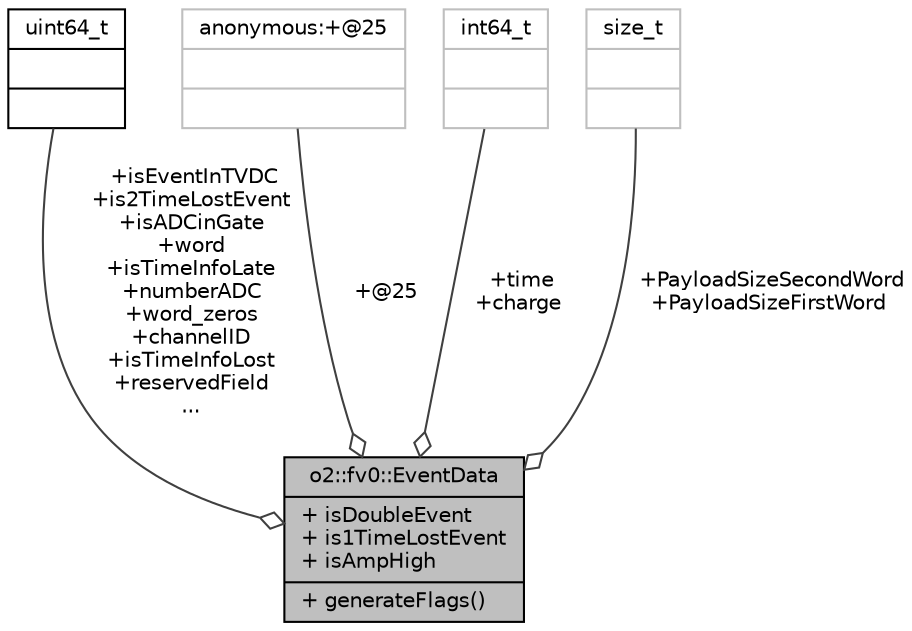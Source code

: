 digraph "o2::fv0::EventData"
{
 // INTERACTIVE_SVG=YES
  bgcolor="transparent";
  edge [fontname="Helvetica",fontsize="10",labelfontname="Helvetica",labelfontsize="10"];
  node [fontname="Helvetica",fontsize="10",shape=record];
  Node1 [label="{o2::fv0::EventData\n|+ isDoubleEvent\l+ is1TimeLostEvent\l+ isAmpHigh\l|+ generateFlags()\l}",height=0.2,width=0.4,color="black", fillcolor="grey75", style="filled", fontcolor="black"];
  Node2 -> Node1 [color="grey25",fontsize="10",style="solid",label=" +isEventInTVDC\n+is2TimeLostEvent\n+isADCinGate\n+word\n+isTimeInfoLate\n+numberADC\n+word_zeros\n+channelID\n+isTimeInfoLost\n+reservedField\n..." ,arrowhead="odiamond",fontname="Helvetica"];
  Node2 [label="{uint64_t\n||}",height=0.2,width=0.4,color="black",URL="$d6/d30/classuint64__t.html"];
  Node3 -> Node1 [color="grey25",fontsize="10",style="solid",label=" +@25" ,arrowhead="odiamond",fontname="Helvetica"];
  Node3 [label="{anonymous:+@25\n||}",height=0.2,width=0.4,color="grey75"];
  Node4 -> Node1 [color="grey25",fontsize="10",style="solid",label=" +time\n+charge" ,arrowhead="odiamond",fontname="Helvetica"];
  Node4 [label="{int64_t\n||}",height=0.2,width=0.4,color="grey75"];
  Node5 -> Node1 [color="grey25",fontsize="10",style="solid",label=" +PayloadSizeSecondWord\n+PayloadSizeFirstWord" ,arrowhead="odiamond",fontname="Helvetica"];
  Node5 [label="{size_t\n||}",height=0.2,width=0.4,color="grey75"];
}

